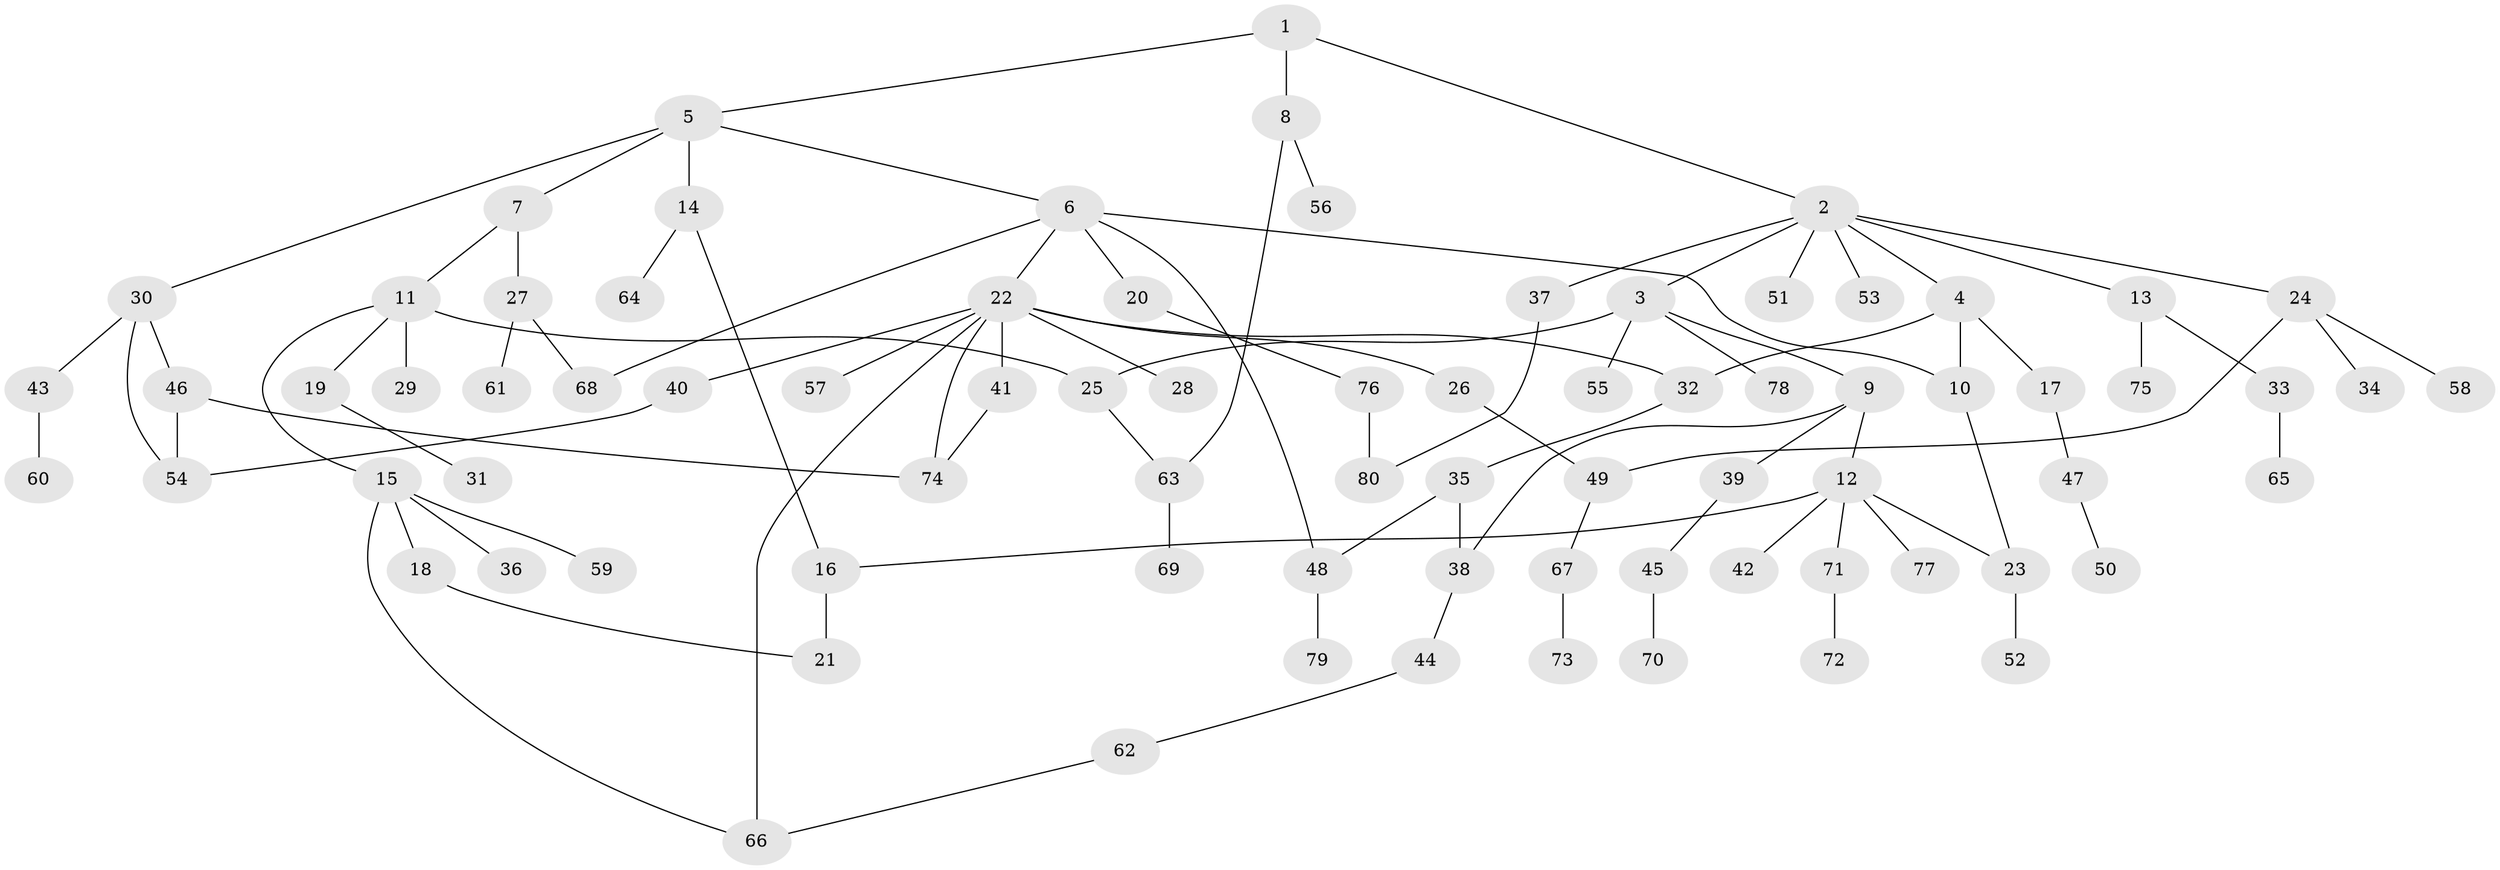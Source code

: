 // coarse degree distribution, {5: 0.11538461538461539, 4: 0.11538461538461539, 3: 0.15384615384615385, 8: 0.038461538461538464, 2: 0.38461538461538464, 1: 0.19230769230769232}
// Generated by graph-tools (version 1.1) at 2025/48/03/04/25 22:48:55]
// undirected, 80 vertices, 97 edges
graph export_dot {
  node [color=gray90,style=filled];
  1;
  2;
  3;
  4;
  5;
  6;
  7;
  8;
  9;
  10;
  11;
  12;
  13;
  14;
  15;
  16;
  17;
  18;
  19;
  20;
  21;
  22;
  23;
  24;
  25;
  26;
  27;
  28;
  29;
  30;
  31;
  32;
  33;
  34;
  35;
  36;
  37;
  38;
  39;
  40;
  41;
  42;
  43;
  44;
  45;
  46;
  47;
  48;
  49;
  50;
  51;
  52;
  53;
  54;
  55;
  56;
  57;
  58;
  59;
  60;
  61;
  62;
  63;
  64;
  65;
  66;
  67;
  68;
  69;
  70;
  71;
  72;
  73;
  74;
  75;
  76;
  77;
  78;
  79;
  80;
  1 -- 2;
  1 -- 5;
  1 -- 8;
  2 -- 3;
  2 -- 4;
  2 -- 13;
  2 -- 24;
  2 -- 37;
  2 -- 51;
  2 -- 53;
  3 -- 9;
  3 -- 25;
  3 -- 55;
  3 -- 78;
  4 -- 17;
  4 -- 10;
  4 -- 32;
  5 -- 6;
  5 -- 7;
  5 -- 14;
  5 -- 30;
  6 -- 10;
  6 -- 20;
  6 -- 22;
  6 -- 48;
  6 -- 68;
  7 -- 11;
  7 -- 27;
  8 -- 56;
  8 -- 63;
  9 -- 12;
  9 -- 39;
  9 -- 38;
  10 -- 23;
  11 -- 15;
  11 -- 19;
  11 -- 29;
  11 -- 25;
  12 -- 42;
  12 -- 71;
  12 -- 77;
  12 -- 23;
  12 -- 16;
  13 -- 33;
  13 -- 75;
  14 -- 16;
  14 -- 64;
  15 -- 18;
  15 -- 36;
  15 -- 59;
  15 -- 66;
  16 -- 21;
  17 -- 47;
  18 -- 21;
  19 -- 31;
  20 -- 76;
  22 -- 26;
  22 -- 28;
  22 -- 32;
  22 -- 40;
  22 -- 41;
  22 -- 57;
  22 -- 66;
  22 -- 74;
  23 -- 52;
  24 -- 34;
  24 -- 58;
  24 -- 49;
  25 -- 63;
  26 -- 49;
  27 -- 61;
  27 -- 68;
  30 -- 43;
  30 -- 46;
  30 -- 54;
  32 -- 35;
  33 -- 65;
  35 -- 38;
  35 -- 48;
  37 -- 80;
  38 -- 44;
  39 -- 45;
  40 -- 54;
  41 -- 74;
  43 -- 60;
  44 -- 62;
  45 -- 70;
  46 -- 54;
  46 -- 74;
  47 -- 50;
  48 -- 79;
  49 -- 67;
  62 -- 66;
  63 -- 69;
  67 -- 73;
  71 -- 72;
  76 -- 80;
}
